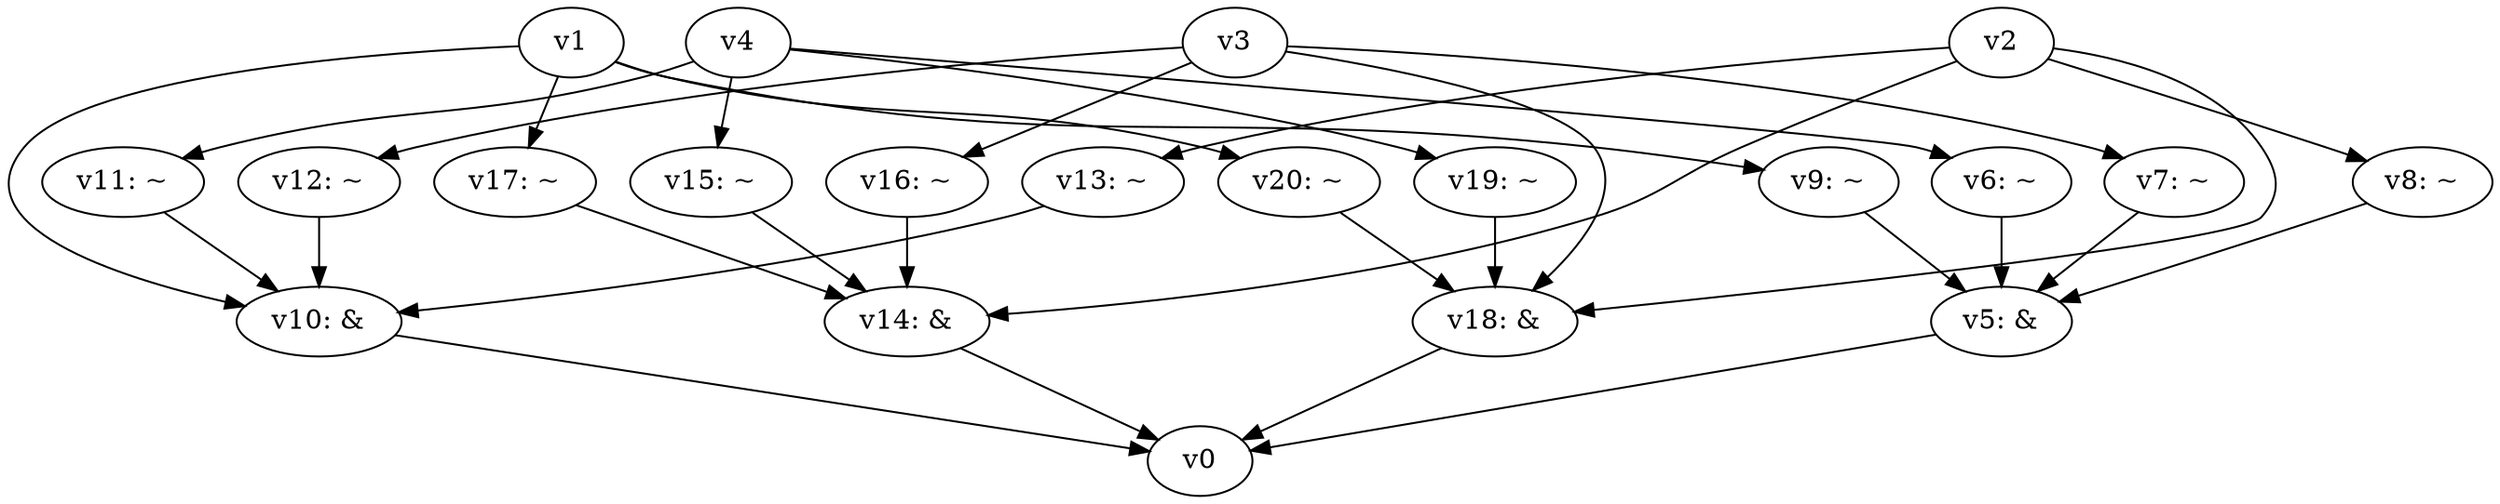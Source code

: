 digraph G { 
v5 [label="v5: &"]; 
v6 [label="v6: ~"]; 
v7 [label="v7: ~"]; 
v8 [label="v8: ~"]; 
v9 [label="v9: ~"]; 
v10 [label="v10: &"]; 
v11 [label="v11: ~"]; 
v12 [label="v12: ~"]; 
v13 [label="v13: ~"]; 
v14 [label="v14: &"]; 
v15 [label="v15: ~"]; 
v16 [label="v16: ~"]; 
v17 [label="v17: ~"]; 
v18 [label="v18: &"]; 
v19 [label="v19: ~"]; 
v20 [label="v20: ~"]; 
v1 -> v9 -> v5 -> v0;
v1 -> v10 -> v0;
v1 -> v17 -> v14 -> v0;
v1 -> v20 -> v18 -> v0;
v2 -> v8 -> v5;
v2 -> v13 -> v10;
v2 -> v14;
v2 -> v18;
v3 -> v7 -> v5;
v3 -> v12 -> v10;
v3 -> v16 -> v14;
v3 -> v18;
v4 -> v6 -> v5;
v4 -> v11 -> v10;
v4 -> v15 -> v14;
v4 -> v19 -> v18;
}